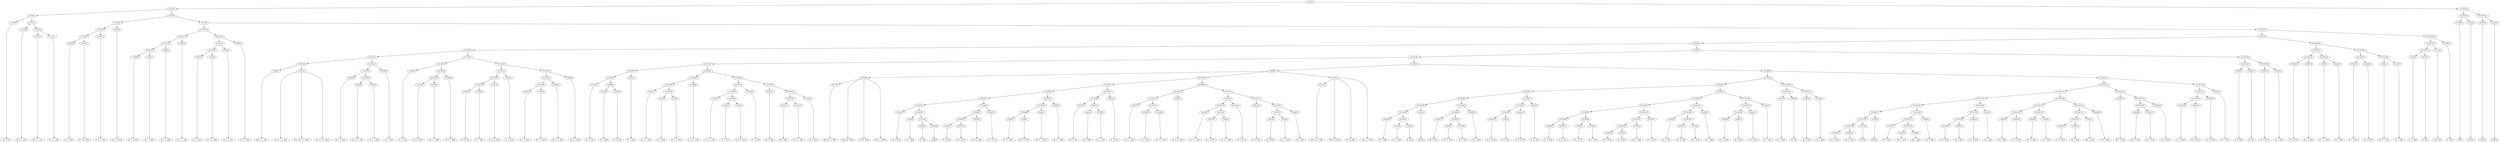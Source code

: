 digraph sample{
"L3109(0)"->"[D  F  G](0)"
"L1733(0)"->"[D  E  F  G](0)"
"L1733(1)"->"[D  E  F  G](1)"
"L1733(2)"->"[D  E  F  G](2)"
"L5130(4)"->"L1733(1)"
"L5130(4)"->"L1733(2)"
"L5130(3)"->"L1733(0)"
"L5130(3)"->"L5130(4)"
"L5130(2)"->"L3109(0)"
"L5130(2)"->"L5130(3)"
"L2544(0)"->"[C  E  G](0)"
"L3403(0)"->"[C  D  E  G](0)"
"L5130(8)"->"L2544(0)"
"L5130(8)"->"L3403(0)"
"L3403(1)"->"[C  D  E  G](1)"
"L5130(7)"->"L5130(8)"
"L5130(7)"->"L3403(1)"
"L3403(2)"->"[C  D  E  G](2)"
"L5130(6)"->"L5130(7)"
"L5130(6)"->"L3403(2)"
"L3269(0)"->"[D  F  G  B](0)"
"L3269(1)"->"[D  F  G  B](1)"
"L5130(13)"->"L3269(0)"
"L5130(13)"->"L3269(1)"
"L3269(2)"->"[D  F  G  B](2)"
"L5130(12)"->"L5130(13)"
"L5130(12)"->"L3269(2)"
"L3269(3)"->"[D  F  G  B](3)"
"L5130(11)"->"L5130(12)"
"L5130(11)"->"L3269(3)"
"L2544(1)"->"[C  E  G](1)"
"L3008(0)"->"[C  E  F  G](0)"
"L5130(16)"->"L2544(1)"
"L5130(16)"->"L3008(0)"
"L3008(1)"->"[C  E  F  G](1)"
"L5130(15)"->"L5130(16)"
"L5130(15)"->"L3008(1)"
"L3008(2)"->"[C  E  F  G](2)"
"L5130(14)"->"L5130(15)"
"L5130(14)"->"L3008(2)"
"L5130(10)"->"L5130(11)"
"L5130(10)"->"L5130(14)"
"L606(0)"->"[Cis  E  G  A](0)"
"L1921(0)"->"[Cis  E  F  G  A](0)"
"L1921(0)"->"[Cis  Dis  E  G  A](0)"
"L1921(0)"->"[Cis  E  F  G  A](1)"
"L5130(22)"->"L606(0)"
"L5130(22)"->"L1921(0)"
"L4384(0)"->"[D  E  F  A](0)"
"L2526(0)"->"[Cis  D  F  A](0)"
"L4619(0)"->"[D  F  A  B](0)"
"L5130(25)"->"L2526(0)"
"L5130(25)"->"L4619(0)"
"L5130(24)"->"L4384(0)"
"L5130(24)"->"L5130(25)"
"L4004(0)"->"[D  F  A](0)"
"L5130(23)"->"L5130(24)"
"L5130(23)"->"L4004(0)"
"L5130(21)"->"L5130(22)"
"L5130(21)"->"L5130(23)"
"L2544(2)"->"[C  E  G](2)"
"L4128(0)"->"[C  E  G  B](0)"
"L4184(0)"->"[E  F  G  B](0)"
"L5130(29)"->"L4128(0)"
"L5130(29)"->"L4184(0)"
"L3269(4)"->"[D  F  G  B](4)"
"L5130(28)"->"L5130(29)"
"L5130(28)"->"L3269(4)"
"L5130(27)"->"L2544(2)"
"L5130(27)"->"L5130(28)"
"L2544(3)"->"[C  E  G](3)"
"L2544(4)"->"[C  E  G](4)"
"L5130(33)"->"L2544(3)"
"L5130(33)"->"L2544(4)"
"L3403(3)"->"[C  D  E  G](3)"
"L5130(32)"->"L5130(33)"
"L5130(32)"->"L3403(3)"
"L2544(5)"->"[C  E  G](5)"
"L5130(31)"->"L5130(32)"
"L5130(31)"->"L2544(5)"
"L4184(1)"->"[E  F  G  B](1)"
"L3269(5)"->"[D  F  G  B](5)"
"L5130(36)"->"L4184(1)"
"L5130(36)"->"L3269(5)"
"L4636(0)"->"[Cis  F  G  B](0)"
"L5130(35)"->"L5130(36)"
"L5130(35)"->"L4636(0)"
"L3269(6)"->"[D  F  G  B](6)"
"L5130(34)"->"L5130(35)"
"L5130(34)"->"L3269(6)"
"L5130(30)"->"L5130(31)"
"L5130(30)"->"L5130(34)"
"L5130(26)"->"L5130(27)"
"L5130(26)"->"L5130(30)"
"L5130(20)"->"L5130(21)"
"L5130(20)"->"L5130(26)"
"L4746(0)"->"[C  F  G](0)"
"L4221(0)"->"[F  G  B](0)"
"L2789(0)"->"[F  G  A](0)"
"L4865(0)"->"L4221(0)"
"L4865(0)"->"L2789(0)"
"L5130(41)"->"L4746(0)"
"L5130(41)"->"L4865(0)"
"L4221(1)"->"[F  G  B](1)"
"L5130(40)"->"L5130(41)"
"L5130(40)"->"L4221(1)"
"L3403(4)"->"[C  D  E  G](4)"
"L2544(6)"->"[C  E  G](6)"
"L2238(0)"->"[C  E  G  A](0)"
"L5130(45)"->"L2544(6)"
"L5130(45)"->"L2238(0)"
"L5130(44)"->"L3403(4)"
"L5130(44)"->"L5130(45)"
"L3548(0)"->"[C  E  Fis  G](0)"
"L5130(43)"->"L5130(44)"
"L5130(43)"->"L3548(0)"
"L2238(1)"->"[C  E  G  A](1)"
"L2544(7)"->"[C  E  G](7)"
"L3403(5)"->"[C  D  E  G](5)"
"L5130(49)"->"L2544(7)"
"L5130(49)"->"L3403(5)"
"L5130(48)"->"L2238(1)"
"L5130(48)"->"L5130(49)"
"L2544(8)"->"[C  E  G](8)"
"L5130(47)"->"L5130(48)"
"L5130(47)"->"L2544(8)"
"L4432(0)"->"[E  G  B](0)"
"L4432(1)"->"[E  G  B](1)"
"L4128(1)"->"[C  E  G  B](1)"
"L5130(52)"->"L4432(1)"
"L5130(52)"->"L4128(1)"
"L4432(2)"->"[E  G  B](2)"
"L5130(51)"->"L5130(52)"
"L5130(51)"->"L4432(2)"
"L5130(50)"->"L4432(0)"
"L5130(50)"->"L5130(51)"
"L5130(46)"->"L5130(47)"
"L5130(46)"->"L5130(50)"
"L5130(42)"->"L5130(43)"
"L5130(42)"->"L5130(46)"
"L5130(39)"->"L5130(40)"
"L5130(39)"->"L5130(42)"
"L4733(0)"->"[Dis  Fis  A  B](0)"
"L4750(0)"->"[Dis  Ais  B](0)"
"L4750(0)"->"[C  Dis  B](0)"
"L4750(0)"->"L4733(0)"
"L4750(0)"->"[Fis  G  A  B](0)"
"L4432(3)"->"[E  G  B](3)"
"L4432(4)"->"[E  G  B](4)"
"L2188(0)"->"[E  G](0)"
"L2185(0)"->"[rest](0)"
"L5130(60)"->"L2188(0)"
"L5130(60)"->"L2185(0)"
"L5130(59)"->"L4432(4)"
"L5130(59)"->"L5130(60)"
"L5130(58)"->"L4432(3)"
"L5130(58)"->"L5130(59)"
"L2544(9)"->"[C  E  G](9)"
"L2544(10)"->"[C  E  G](10)"
"L5130(63)"->"L2544(9)"
"L5130(63)"->"L2544(10)"
"L3403(6)"->"[C  D  E  G](6)"
"L5130(62)"->"L5130(63)"
"L5130(62)"->"L3403(6)"
"L2544(11)"->"[C  E  G](11)"
"L5130(61)"->"L5130(62)"
"L5130(61)"->"L2544(11)"
"L5130(57)"->"L5130(58)"
"L5130(57)"->"L5130(61)"
"L4184(2)"->"[E  F  G  B](2)"
"L3269(7)"->"[D  F  G  B](7)"
"L5130(66)"->"L4184(2)"
"L5130(66)"->"L3269(7)"
"L4636(1)"->"[Cis  F  G  B](1)"
"L5130(65)"->"L5130(66)"
"L5130(65)"->"L4636(1)"
"L3269(8)"->"[D  F  G  B](8)"
"L5130(64)"->"L5130(65)"
"L5130(64)"->"L3269(8)"
"L5130(56)"->"L5130(57)"
"L5130(56)"->"L5130(64)"
"L4746(1)"->"[C  F  G](1)"
"L4221(2)"->"[F  G  B](2)"
"L2789(1)"->"[F  G  A](1)"
"L4865(1)"->"L4221(2)"
"L4865(1)"->"L2789(1)"
"L5130(68)"->"L4746(1)"
"L5130(68)"->"L4865(1)"
"L4221(3)"->"[F  G  B](3)"
"L5130(67)"->"L5130(68)"
"L5130(67)"->"L4221(3)"
"L5130(55)"->"L5130(56)"
"L5130(55)"->"L5130(67)"
"L3403(7)"->"[C  D  E  G](7)"
"L2544(12)"->"[C  E  G](12)"
"L2238(2)"->"[C  E  G  A](2)"
"L5130(72)"->"L2544(12)"
"L5130(72)"->"L2238(2)"
"L5130(71)"->"L3403(7)"
"L5130(71)"->"L5130(72)"
"L3548(1)"->"[C  E  Fis  G](1)"
"L5130(70)"->"L5130(71)"
"L5130(70)"->"L3548(1)"
"L2238(3)"->"[C  E  G  A](3)"
"L2544(13)"->"[C  E  G](13)"
"L3403(8)"->"[C  D  E  G](8)"
"L5130(76)"->"L2544(13)"
"L5130(76)"->"L3403(8)"
"L5130(75)"->"L2238(3)"
"L5130(75)"->"L5130(76)"
"L2544(14)"->"[C  E  G](14)"
"L5130(74)"->"L5130(75)"
"L5130(74)"->"L2544(14)"
"L4432(5)"->"[E  G  B](5)"
"L4432(6)"->"[E  G  B](6)"
"L4128(2)"->"[C  E  G  B](2)"
"L5130(79)"->"L4432(6)"
"L5130(79)"->"L4128(2)"
"L4432(7)"->"[E  G  B](7)"
"L5130(78)"->"L5130(79)"
"L5130(78)"->"L4432(7)"
"L5130(77)"->"L4432(5)"
"L5130(77)"->"L5130(78)"
"L5130(73)"->"L5130(74)"
"L5130(73)"->"L5130(77)"
"L5130(69)"->"L5130(70)"
"L5130(69)"->"L5130(73)"
"L5130(54)"->"L5130(55)"
"L5130(54)"->"L5130(69)"
"L4733(1)"->"[Dis  Fis  A  B](1)"
"L4750(1)"->"[Dis  Ais  B](1)"
"L4750(1)"->"[C  Dis  B](1)"
"L4750(1)"->"L4733(1)"
"L4750(1)"->"[Fis  G  A  B](1)"
"L4480(0)"->"L4750(0)"
"L4480(0)"->"L5130(54)"
"L4480(0)"->"L4750(1)"
"L4432(8)"->"[E  G  B](8)"
"L4432(9)"->"[E  G  B](9)"
"L2188(1)"->"[E  G](1)"
"L5130(87)"->"L4432(9)"
"L5130(87)"->"L2188(1)"
"L5130(86)"->"L4432(8)"
"L5130(86)"->"L5130(87)"
"L2185(1)"->"[rest](1)"
"L5130(85)"->"L5130(86)"
"L5130(85)"->"L2185(1)"
"L3109(1)"->"[D  F  G](1)"
"L4028(0)"->"[Cis  E  G](0)"
"L3109(2)"->"[D  F  G](2)"
"L5130(90)"->"L4028(0)"
"L5130(90)"->"L3109(2)"
"L5130(89)"->"L3109(1)"
"L5130(89)"->"L5130(90)"
"L1895(0)"->"[D  G  B](0)"
"L5130(88)"->"L5130(89)"
"L5130(88)"->"L1895(0)"
"L5130(84)"->"L5130(85)"
"L5130(84)"->"L5130(88)"
"L2544(15)"->"[C  E  G](15)"
"L1895(1)"->"[D  G  B](1)"
"L5130(93)"->"L2544(15)"
"L5130(93)"->"L1895(1)"
"L2544(16)"->"[C  E  G](16)"
"L5130(92)"->"L5130(93)"
"L5130(92)"->"L2544(16)"
"L3003(0)"->"[C  G  A](0)"
"L5130(91)"->"L5130(92)"
"L5130(91)"->"L3003(0)"
"L5130(83)"->"L5130(84)"
"L5130(83)"->"L5130(91)"
"L1895(2)"->"[D  G  B](2)"
"L2544(17)"->"[C  E  G](17)"
"L5130(98)"->"L1895(2)"
"L5130(98)"->"L2544(17)"
"L4028(1)"->"[Cis  E  G](1)"
"L3109(3)"->"[D  F  G](3)"
"L5130(99)"->"L4028(1)"
"L5130(99)"->"L3109(3)"
"L5130(97)"->"L5130(98)"
"L5130(97)"->"L5130(99)"
"L2544(18)"->"[C  E  G](18)"
"L1895(3)"->"[D  G  B](3)"
"L5130(102)"->"L2544(18)"
"L5130(102)"->"L1895(3)"
"L3703(0)"->"[Dis  G  B](0)"
"L5130(101)"->"L5130(102)"
"L5130(101)"->"L3703(0)"
"L2544(19)"->"[C  E  G](19)"
"L5130(100)"->"L5130(101)"
"L5130(100)"->"L2544(19)"
"L5130(96)"->"L5130(97)"
"L5130(96)"->"L5130(100)"
"L3109(4)"->"[D  F  G](4)"
"L4028(2)"->"[Cis  E  G](2)"
"L3109(5)"->"[D  F  G](5)"
"L5130(105)"->"L4028(2)"
"L5130(105)"->"L3109(5)"
"L5130(104)"->"L3109(4)"
"L5130(104)"->"L5130(105)"
"L1895(4)"->"[D  G  B](4)"
"L5130(103)"->"L5130(104)"
"L5130(103)"->"L1895(4)"
"L5130(95)"->"L5130(96)"
"L5130(95)"->"L5130(103)"
"L2544(20)"->"[C  E  G](20)"
"L1895(5)"->"[D  G  B](5)"
"L5130(108)"->"L2544(20)"
"L5130(108)"->"L1895(5)"
"L2544(21)"->"[C  E  G](21)"
"L5130(107)"->"L5130(108)"
"L5130(107)"->"L2544(21)"
"L3003(1)"->"[C  G  A](1)"
"L5130(106)"->"L5130(107)"
"L5130(106)"->"L3003(1)"
"L5130(94)"->"L5130(95)"
"L5130(94)"->"L5130(106)"
"L5130(82)"->"L5130(83)"
"L5130(82)"->"L5130(94)"
"L4563(0)"->"[C  D  B](0)"
"L3896(0)"->"[D  E](0)"
"L5130(110)"->"L4563(0)"
"L5130(110)"->"L3896(0)"
"L3109(6)"->"[D  F  G](6)"
"L3914(0)"->"[G  A  B](0)"
"L5130(111)"->"L3109(6)"
"L5130(111)"->"L3914(0)"
"L5130(109)"->"L5130(110)"
"L5130(109)"->"L5130(111)"
"L5130(81)"->"L5130(82)"
"L5130(81)"->"L5130(109)"
"L2544(22)"->"[C  E  G](22)"
"L2544(23)"->"[C  E  G](23)"
"L5130(119)"->"L2544(22)"
"L5130(119)"->"L2544(23)"
"L4372(0)"->"[C  E](0)"
"L5130(118)"->"L5130(119)"
"L5130(118)"->"L4372(0)"
"L2185(2)"->"[rest](2)"
"L5130(117)"->"L5130(118)"
"L5130(117)"->"L2185(2)"
"L3109(7)"->"[D  F  G](7)"
"L4028(3)"->"[Cis  E  G](3)"
"L3109(8)"->"[D  F  G](8)"
"L5130(122)"->"L4028(3)"
"L5130(122)"->"L3109(8)"
"L5130(121)"->"L3109(7)"
"L5130(121)"->"L5130(122)"
"L1895(6)"->"[D  G  B](6)"
"L5130(120)"->"L5130(121)"
"L5130(120)"->"L1895(6)"
"L5130(116)"->"L5130(117)"
"L5130(116)"->"L5130(120)"
"L2544(24)"->"[C  E  G](24)"
"L1895(7)"->"[D  G  B](7)"
"L5130(125)"->"L2544(24)"
"L5130(125)"->"L1895(7)"
"L2544(25)"->"[C  E  G](25)"
"L5130(124)"->"L5130(125)"
"L5130(124)"->"L2544(25)"
"L3003(2)"->"[C  G  A](2)"
"L5130(123)"->"L5130(124)"
"L5130(123)"->"L3003(2)"
"L5130(115)"->"L5130(116)"
"L5130(115)"->"L5130(123)"
"L1895(8)"->"[D  G  B](8)"
"L2544(26)"->"[C  E  G](26)"
"L5130(128)"->"L1895(8)"
"L5130(128)"->"L2544(26)"
"L4028(4)"->"[Cis  E  G](4)"
"L3109(9)"->"[D  F  G](9)"
"L5130(129)"->"L4028(4)"
"L5130(129)"->"L3109(9)"
"L5130(127)"->"L5130(128)"
"L5130(127)"->"L5130(129)"
"L2544(27)"->"[C  E  G](27)"
"L1895(9)"->"[D  G  B](9)"
"L5130(132)"->"L2544(27)"
"L5130(132)"->"L1895(9)"
"L3703(1)"->"[Dis  G  B](1)"
"L5130(131)"->"L5130(132)"
"L5130(131)"->"L3703(1)"
"L2544(28)"->"[C  E  G](28)"
"L5130(130)"->"L5130(131)"
"L5130(130)"->"L2544(28)"
"L5130(126)"->"L5130(127)"
"L5130(126)"->"L5130(130)"
"L5130(114)"->"L5130(115)"
"L5130(114)"->"L5130(126)"
"L3109(10)"->"[D  F  G](10)"
"L4028(5)"->"[Cis  E  G](5)"
"L3109(11)"->"[D  F  G](11)"
"L5130(135)"->"L4028(5)"
"L5130(135)"->"L3109(11)"
"L1895(10)"->"[D  G  B](10)"
"L5130(134)"->"L5130(135)"
"L5130(134)"->"L1895(10)"
"L5130(133)"->"L3109(10)"
"L5130(133)"->"L5130(134)"
"L5130(113)"->"L5130(114)"
"L5130(113)"->"L5130(133)"
"L2544(29)"->"[C  E  G](29)"
"L1895(11)"->"[D  G  B](11)"
"L5130(138)"->"L2544(29)"
"L5130(138)"->"L1895(11)"
"L2544(30)"->"[C  E  G](30)"
"L5130(137)"->"L5130(138)"
"L5130(137)"->"L2544(30)"
"L3003(3)"->"[C  G  A](3)"
"L5130(136)"->"L5130(137)"
"L5130(136)"->"L3003(3)"
"L5130(112)"->"L5130(113)"
"L5130(112)"->"L5130(136)"
"L5130(80)"->"L5130(81)"
"L5130(80)"->"L5130(112)"
"L5130(53)"->"L4480(0)"
"L5130(53)"->"L5130(80)"
"L5130(38)"->"L5130(39)"
"L5130(38)"->"L5130(53)"
"L4563(1)"->"[C  D  B](1)"
"L3896(1)"->"[D  E](1)"
"L5130(140)"->"L4563(1)"
"L5130(140)"->"L3896(1)"
"L3109(12)"->"[D  F  G](12)"
"L3914(1)"->"[G  A  B](1)"
"L5130(141)"->"L3109(12)"
"L5130(141)"->"L3914(1)"
"L5130(139)"->"L5130(140)"
"L5130(139)"->"L5130(141)"
"L5130(37)"->"L5130(38)"
"L5130(37)"->"L5130(139)"
"L5130(19)"->"L5130(20)"
"L5130(19)"->"L5130(37)"
"L2544(31)"->"[C  E  G](31)"
"L2544(32)"->"[C  E  G](32)"
"L5130(144)"->"L2544(31)"
"L5130(144)"->"L2544(32)"
"L3558(0)"->"[D  F  G  A](0)"
"L4221(4)"->"[F  G  B](4)"
"L5130(145)"->"L3558(0)"
"L5130(145)"->"L4221(4)"
"L5130(143)"->"L5130(144)"
"L5130(143)"->"L5130(145)"
"L2544(33)"->"[C  E  G](33)"
"L2544(34)"->"[C  E  G](34)"
"L5130(147)"->"L2544(33)"
"L5130(147)"->"L2544(34)"
"L3558(1)"->"[D  F  G  A](1)"
"L4221(5)"->"[F  G  B](5)"
"L5130(148)"->"L3558(1)"
"L5130(148)"->"L4221(5)"
"L5130(146)"->"L5130(147)"
"L5130(146)"->"L5130(148)"
"L5130(142)"->"L5130(143)"
"L5130(142)"->"L5130(146)"
"L5130(18)"->"L5130(19)"
"L5130(18)"->"L5130(142)"
"L4339(0)"->"[C  E  B](0)"
"L4372(1)"->"[C  E](1)"
"L5130(151)"->"L4339(0)"
"L5130(151)"->"L4372(1)"
"L4213(0)"->"[Dis  G](0)"
"L5130(150)"->"L5130(151)"
"L5130(150)"->"L4213(0)"
"L2188(2)"->"[E  G](2)"
"L5130(149)"->"L5130(150)"
"L5130(149)"->"L2188(2)"
"L5130(17)"->"L5130(18)"
"L5130(17)"->"L5130(149)"
"L5130(9)"->"L5130(10)"
"L5130(9)"->"L5130(17)"
"L5130(5)"->"L5130(6)"
"L5130(5)"->"L5130(9)"
"L5130(1)"->"L5130(2)"
"L5130(1)"->"L5130(5)"
"L1796(0)"->"[C](0)"
"L2185(3)"->"[rest](3)"
"L5130(153)"->"L1796(0)"
"L5130(153)"->"L2185(3)"
"L2185(4)"->"[rest](4)"
"L2185(5)"->"[rest](5)"
"L5130(154)"->"L2185(4)"
"L5130(154)"->"L2185(5)"
"L5130(152)"->"L5130(153)"
"L5130(152)"->"L5130(154)"
"L5130(0)"->"L5130(1)"
"L5130(0)"->"L5130(152)"
{rank = min; "L5130(0)"}
{rank = same; "L5130(1)"; "L5130(152)";}
{rank = same; "L5130(2)"; "L5130(5)"; "L5130(153)"; "L5130(154)";}
{rank = same; "L3109(0)"; "L5130(3)"; "L5130(6)"; "L5130(9)"; "L1796(0)"; "L2185(3)"; "L2185(4)"; "L2185(5)";}
{rank = same; "L1733(0)"; "L5130(4)"; "L5130(7)"; "L3403(2)"; "L5130(10)"; "L5130(17)";}
{rank = same; "L1733(1)"; "L1733(2)"; "L5130(8)"; "L3403(1)"; "L5130(11)"; "L5130(14)"; "L5130(18)"; "L5130(149)";}
{rank = same; "L2544(0)"; "L3403(0)"; "L5130(12)"; "L3269(3)"; "L5130(15)"; "L3008(2)"; "L5130(19)"; "L5130(142)"; "L5130(150)"; "L2188(2)";}
{rank = same; "L5130(13)"; "L3269(2)"; "L5130(16)"; "L3008(1)"; "L5130(20)"; "L5130(37)"; "L5130(143)"; "L5130(146)"; "L5130(151)"; "L4213(0)";}
{rank = same; "L3269(0)"; "L3269(1)"; "L2544(1)"; "L3008(0)"; "L5130(21)"; "L5130(26)"; "L5130(38)"; "L5130(139)"; "L5130(144)"; "L5130(145)"; "L5130(147)"; "L5130(148)"; "L4339(0)"; "L4372(1)";}
{rank = same; "L5130(22)"; "L5130(23)"; "L5130(27)"; "L5130(30)"; "L5130(39)"; "L5130(53)"; "L5130(140)"; "L5130(141)"; "L2544(31)"; "L2544(32)"; "L3558(0)"; "L4221(4)"; "L2544(33)"; "L2544(34)"; "L3558(1)"; "L4221(5)";}
{rank = same; "L606(0)"; "L1921(0)"; "L5130(24)"; "L4004(0)"; "L2544(2)"; "L5130(28)"; "L5130(31)"; "L5130(34)"; "L5130(40)"; "L5130(42)"; "L4480(0)"; "L5130(80)"; "L4563(1)"; "L3896(1)"; "L3109(12)"; "L3914(1)";}
{rank = same; "L4384(0)"; "L5130(25)"; "L5130(29)"; "L3269(4)"; "L5130(32)"; "L2544(5)"; "L5130(35)"; "L3269(6)"; "L5130(41)"; "L4221(1)"; "L5130(43)"; "L5130(46)"; "L4750(0)"; "L5130(54)"; "L4750(1)"; "L5130(81)"; "L5130(112)";}
{rank = same; "L2526(0)"; "L4619(0)"; "L4128(0)"; "L4184(0)"; "L5130(33)"; "L3403(3)"; "L5130(36)"; "L4636(0)"; "L4746(0)"; "L4865(0)"; "L5130(44)"; "L3548(0)"; "L5130(47)"; "L5130(50)"; "L4733(0)"; "L5130(55)"; "L5130(69)"; "L4733(1)"; "L5130(82)"; "L5130(109)"; "L5130(113)"; "L5130(136)";}
{rank = same; "L2544(3)"; "L2544(4)"; "L4184(1)"; "L3269(5)"; "L4221(0)"; "L2789(0)"; "L3403(4)"; "L5130(45)"; "L5130(48)"; "L2544(8)"; "L4432(0)"; "L5130(51)"; "L5130(56)"; "L5130(67)"; "L5130(70)"; "L5130(73)"; "L5130(83)"; "L5130(94)"; "L5130(110)"; "L5130(111)"; "L5130(114)"; "L5130(133)"; "L5130(137)"; "L3003(3)";}
{rank = same; "L2544(6)"; "L2238(0)"; "L2238(1)"; "L5130(49)"; "L5130(52)"; "L4432(2)"; "L5130(57)"; "L5130(64)"; "L5130(68)"; "L4221(3)"; "L5130(71)"; "L3548(1)"; "L5130(74)"; "L5130(77)"; "L5130(84)"; "L5130(91)"; "L5130(95)"; "L5130(106)"; "L4563(0)"; "L3896(0)"; "L3109(6)"; "L3914(0)"; "L5130(115)"; "L5130(126)"; "L3109(10)"; "L5130(134)"; "L5130(138)"; "L2544(30)";}
{rank = same; "L2544(7)"; "L3403(5)"; "L4432(1)"; "L4128(1)"; "L5130(58)"; "L5130(61)"; "L5130(65)"; "L3269(8)"; "L4746(1)"; "L4865(1)"; "L3403(7)"; "L5130(72)"; "L5130(75)"; "L2544(14)"; "L4432(5)"; "L5130(78)"; "L5130(85)"; "L5130(88)"; "L5130(92)"; "L3003(0)"; "L5130(96)"; "L5130(103)"; "L5130(107)"; "L3003(1)"; "L5130(116)"; "L5130(123)"; "L5130(127)"; "L5130(130)"; "L5130(135)"; "L1895(10)"; "L2544(29)"; "L1895(11)";}
{rank = same; "L4432(3)"; "L5130(59)"; "L5130(62)"; "L2544(11)"; "L5130(66)"; "L4636(1)"; "L4221(2)"; "L2789(1)"; "L2544(12)"; "L2238(2)"; "L2238(3)"; "L5130(76)"; "L5130(79)"; "L4432(7)"; "L5130(86)"; "L2185(1)"; "L5130(89)"; "L1895(0)"; "L5130(93)"; "L2544(16)"; "L5130(97)"; "L5130(100)"; "L5130(104)"; "L1895(4)"; "L5130(108)"; "L2544(21)"; "L5130(117)"; "L5130(120)"; "L5130(124)"; "L3003(2)"; "L5130(128)"; "L5130(129)"; "L5130(131)"; "L2544(28)"; "L4028(5)"; "L3109(11)";}
{rank = same; "L4432(4)"; "L5130(60)"; "L5130(63)"; "L3403(6)"; "L4184(2)"; "L3269(7)"; "L2544(13)"; "L3403(8)"; "L4432(6)"; "L4128(2)"; "L4432(8)"; "L5130(87)"; "L3109(1)"; "L5130(90)"; "L2544(15)"; "L1895(1)"; "L5130(98)"; "L5130(99)"; "L5130(101)"; "L2544(19)"; "L3109(4)"; "L5130(105)"; "L2544(20)"; "L1895(5)"; "L5130(118)"; "L2185(2)"; "L5130(121)"; "L1895(6)"; "L5130(125)"; "L2544(25)"; "L1895(8)"; "L2544(26)"; "L4028(4)"; "L3109(9)"; "L5130(132)"; "L3703(1)";}
{rank = same; "L2188(0)"; "L2185(0)"; "L2544(9)"; "L2544(10)"; "L4432(9)"; "L2188(1)"; "L4028(0)"; "L3109(2)"; "L1895(2)"; "L2544(17)"; "L4028(1)"; "L3109(3)"; "L5130(102)"; "L3703(0)"; "L4028(2)"; "L3109(5)"; "L5130(119)"; "L4372(0)"; "L3109(7)"; "L5130(122)"; "L2544(24)"; "L1895(7)"; "L2544(27)"; "L1895(9)";}
{rank = same; "L2544(18)"; "L1895(3)"; "L2544(22)"; "L2544(23)"; "L4028(3)"; "L3109(8)";}
{rank = max; "[C  D  B](0)"; "[C  D  B](1)"; "[C  D  E  G](0)"; "[C  D  E  G](1)"; "[C  D  E  G](2)"; "[C  D  E  G](3)"; "[C  D  E  G](4)"; "[C  D  E  G](5)"; "[C  D  E  G](6)"; "[C  D  E  G](7)"; "[C  D  E  G](8)"; "[C  Dis  B](0)"; "[C  Dis  B](1)"; "[C  E  B](0)"; "[C  E  F  G](0)"; "[C  E  F  G](1)"; "[C  E  F  G](2)"; "[C  E  Fis  G](0)"; "[C  E  Fis  G](1)"; "[C  E  G  A](0)"; "[C  E  G  A](1)"; "[C  E  G  A](2)"; "[C  E  G  A](3)"; "[C  E  G  B](0)"; "[C  E  G  B](1)"; "[C  E  G  B](2)"; "[C  E  G](0)"; "[C  E  G](1)"; "[C  E  G](10)"; "[C  E  G](11)"; "[C  E  G](12)"; "[C  E  G](13)"; "[C  E  G](14)"; "[C  E  G](15)"; "[C  E  G](16)"; "[C  E  G](17)"; "[C  E  G](18)"; "[C  E  G](19)"; "[C  E  G](2)"; "[C  E  G](20)"; "[C  E  G](21)"; "[C  E  G](22)"; "[C  E  G](23)"; "[C  E  G](24)"; "[C  E  G](25)"; "[C  E  G](26)"; "[C  E  G](27)"; "[C  E  G](28)"; "[C  E  G](29)"; "[C  E  G](3)"; "[C  E  G](30)"; "[C  E  G](31)"; "[C  E  G](32)"; "[C  E  G](33)"; "[C  E  G](34)"; "[C  E  G](4)"; "[C  E  G](5)"; "[C  E  G](6)"; "[C  E  G](7)"; "[C  E  G](8)"; "[C  E  G](9)"; "[C  E](0)"; "[C  E](1)"; "[C  F  G](0)"; "[C  F  G](1)"; "[C  G  A](0)"; "[C  G  A](1)"; "[C  G  A](2)"; "[C  G  A](3)"; "[C](0)"; "[Cis  D  F  A](0)"; "[Cis  Dis  E  G  A](0)"; "[Cis  E  F  G  A](0)"; "[Cis  E  F  G  A](1)"; "[Cis  E  G  A](0)"; "[Cis  E  G](0)"; "[Cis  E  G](1)"; "[Cis  E  G](2)"; "[Cis  E  G](3)"; "[Cis  E  G](4)"; "[Cis  E  G](5)"; "[Cis  F  G  B](0)"; "[Cis  F  G  B](1)"; "[D  E  F  A](0)"; "[D  E  F  G](0)"; "[D  E  F  G](1)"; "[D  E  F  G](2)"; "[D  E](0)"; "[D  E](1)"; "[D  F  A  B](0)"; "[D  F  A](0)"; "[D  F  G  A](0)"; "[D  F  G  A](1)"; "[D  F  G  B](0)"; "[D  F  G  B](1)"; "[D  F  G  B](2)"; "[D  F  G  B](3)"; "[D  F  G  B](4)"; "[D  F  G  B](5)"; "[D  F  G  B](6)"; "[D  F  G  B](7)"; "[D  F  G  B](8)"; "[D  F  G](0)"; "[D  F  G](1)"; "[D  F  G](10)"; "[D  F  G](11)"; "[D  F  G](12)"; "[D  F  G](2)"; "[D  F  G](3)"; "[D  F  G](4)"; "[D  F  G](5)"; "[D  F  G](6)"; "[D  F  G](7)"; "[D  F  G](8)"; "[D  F  G](9)"; "[D  G  B](0)"; "[D  G  B](1)"; "[D  G  B](10)"; "[D  G  B](11)"; "[D  G  B](2)"; "[D  G  B](3)"; "[D  G  B](4)"; "[D  G  B](5)"; "[D  G  B](6)"; "[D  G  B](7)"; "[D  G  B](8)"; "[D  G  B](9)"; "[Dis  Ais  B](0)"; "[Dis  Ais  B](1)"; "[Dis  Fis  A  B](0)"; "[Dis  Fis  A  B](1)"; "[Dis  G  B](0)"; "[Dis  G  B](1)"; "[Dis  G](0)"; "[E  F  G  B](0)"; "[E  F  G  B](1)"; "[E  F  G  B](2)"; "[E  G  B](0)"; "[E  G  B](1)"; "[E  G  B](2)"; "[E  G  B](3)"; "[E  G  B](4)"; "[E  G  B](5)"; "[E  G  B](6)"; "[E  G  B](7)"; "[E  G  B](8)"; "[E  G  B](9)"; "[E  G](0)"; "[E  G](1)"; "[E  G](2)"; "[F  G  A](0)"; "[F  G  A](1)"; "[F  G  B](0)"; "[F  G  B](1)"; "[F  G  B](2)"; "[F  G  B](3)"; "[F  G  B](4)"; "[F  G  B](5)"; "[Fis  G  A  B](0)"; "[Fis  G  A  B](1)"; "[G  A  B](0)"; "[G  A  B](1)"; "[rest](0)"; "[rest](1)"; "[rest](2)"; "[rest](3)"; "[rest](4)"; "[rest](5)";}
}